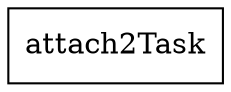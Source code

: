 digraph stream_agg_attach2Task {
  node[shape=box];
  edge[color=gray40];
  newrank=true;
  rankdir=LR;

  attach2Task -> {
  }
}
